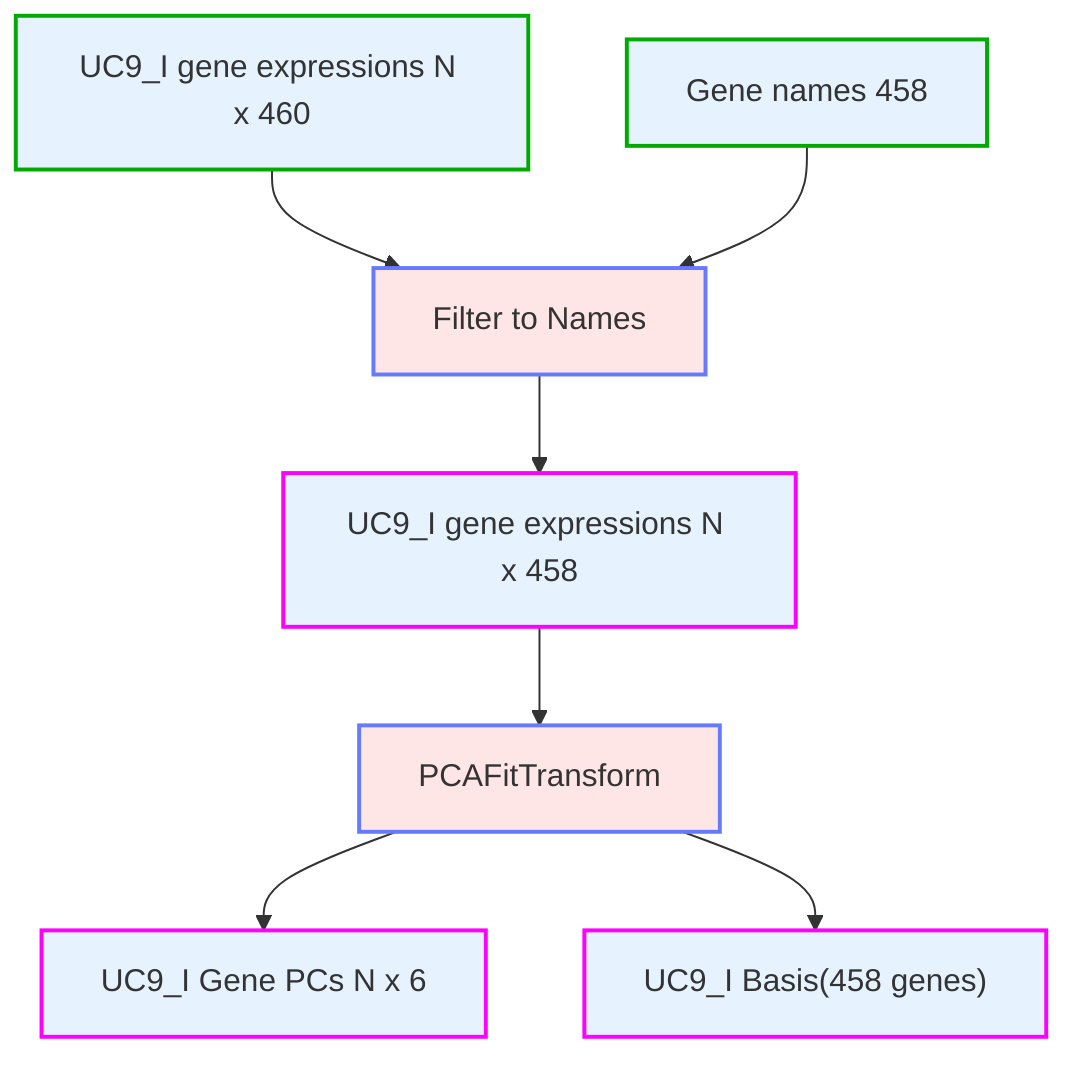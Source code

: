 %%{init: {'themeVariables': {'nodeTextColor':'#000'}}}%%
flowchart TD
    classDef data fill:#e6f3ff,stroke:#66b3ff,stroke-width:2px
    classDef op fill:#ffe6e6,stroke:#667aff,stroke-width:2px,shape:round-rect
    classDef inputData fill:#e6f3ff,stroke:#00AA00,stroke-width:2px
    classDef outputData fill:#e6f3ff,stroke:#FF00FF,stroke-width:2px
    classDef outputMetric fill:#e6f3ff,stroke:#FFFF00,stroke-width:2px


    data17["Gene names 458"]:::inputData
    data6["UC9_I gene expressions N x 460"]:::inputData
    data6 & data17--> op4["Filter to Names"]:::op
    op4 --> data7["UC9_I gene expressions N x 458"]:::outputData
    data7 --> op5["PCAFitTransform"]:::op
    op5 --> data8["UC9_I Gene PCs N x 6"]:::outputData
    op5 --> data9["UC9_I Basis(458 genes)"]:::outputData